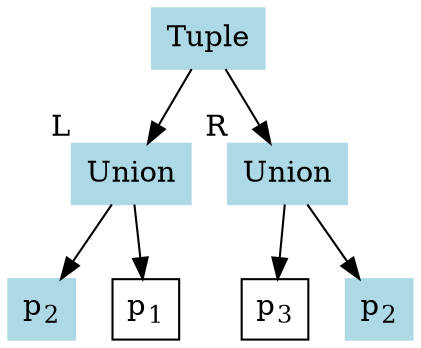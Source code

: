digraph G {
    margin=0;bgcolor="transparent";
  node [shape=box, margin=0.1, width=0, height=0];
  tuple [label="Tuple", color=lightblue,style=filled]
  union1 [label="Union", xlabel="L", color=lightblue,style=filled]
  union2 [label="Union", xlabel="R", color=lightblue,style=filled]
  A [label=<p<SUB>2</SUB>>, color=lightblue,style=filled]
  B [label=<p<SUB>1</SUB>>]
  C [label=<p<SUB>3</SUB>>]
  D [label=<p<SUB>2</SUB>>, color=lightblue,style=filled]
  tuple -> union1
  tuple -> union2
  union1 -> A
  union1 -> B
  union2 -> C
  union2 -> D
  {rank=same; union1 union2}
}
